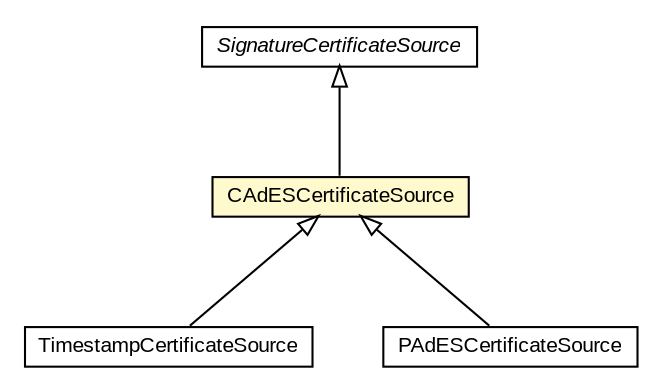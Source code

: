 #!/usr/local/bin/dot
#
# Class diagram 
# Generated by UMLGraph version R5_6-24-gf6e263 (http://www.umlgraph.org/)
#

digraph G {
	edge [fontname="arial",fontsize=10,labelfontname="arial",labelfontsize=10];
	node [fontname="arial",fontsize=10,shape=plaintext];
	nodesep=0.25;
	ranksep=0.5;
	// eu.europa.esig.dss.x509.SignatureCertificateSource
	c182743 [label=<<table title="eu.europa.esig.dss.x509.SignatureCertificateSource" border="0" cellborder="1" cellspacing="0" cellpadding="2" port="p" href="../x509/SignatureCertificateSource.html">
		<tr><td><table border="0" cellspacing="0" cellpadding="1">
<tr><td align="center" balign="center"><font face="arial italic"> SignatureCertificateSource </font></td></tr>
		</table></td></tr>
		</table>>, URL="../x509/SignatureCertificateSource.html", fontname="arial", fontcolor="black", fontsize=10.0];
	// eu.europa.esig.dss.validation.TimestampCertificateSource
	c182839 [label=<<table title="eu.europa.esig.dss.validation.TimestampCertificateSource" border="0" cellborder="1" cellspacing="0" cellpadding="2" port="p" href="./TimestampCertificateSource.html">
		<tr><td><table border="0" cellspacing="0" cellpadding="1">
<tr><td align="center" balign="center"> TimestampCertificateSource </td></tr>
		</table></td></tr>
		</table>>, URL="./TimestampCertificateSource.html", fontname="arial", fontcolor="black", fontsize=10.0];
	// eu.europa.esig.dss.validation.CAdESCertificateSource
	c182875 [label=<<table title="eu.europa.esig.dss.validation.CAdESCertificateSource" border="0" cellborder="1" cellspacing="0" cellpadding="2" port="p" bgcolor="lemonChiffon" href="./CAdESCertificateSource.html">
		<tr><td><table border="0" cellspacing="0" cellpadding="1">
<tr><td align="center" balign="center"> CAdESCertificateSource </td></tr>
		</table></td></tr>
		</table>>, URL="./CAdESCertificateSource.html", fontname="arial", fontcolor="black", fontsize=10.0];
	// eu.europa.esig.dss.pades.validation.PAdESCertificateSource
	c183404 [label=<<table title="eu.europa.esig.dss.pades.validation.PAdESCertificateSource" border="0" cellborder="1" cellspacing="0" cellpadding="2" port="p" href="../pades/validation/PAdESCertificateSource.html">
		<tr><td><table border="0" cellspacing="0" cellpadding="1">
<tr><td align="center" balign="center"> PAdESCertificateSource </td></tr>
		</table></td></tr>
		</table>>, URL="../pades/validation/PAdESCertificateSource.html", fontname="arial", fontcolor="black", fontsize=10.0];
	//eu.europa.esig.dss.validation.TimestampCertificateSource extends eu.europa.esig.dss.validation.CAdESCertificateSource
	c182875:p -> c182839:p [dir=back,arrowtail=empty];
	//eu.europa.esig.dss.validation.CAdESCertificateSource extends eu.europa.esig.dss.x509.SignatureCertificateSource
	c182743:p -> c182875:p [dir=back,arrowtail=empty];
	//eu.europa.esig.dss.pades.validation.PAdESCertificateSource extends eu.europa.esig.dss.validation.CAdESCertificateSource
	c182875:p -> c183404:p [dir=back,arrowtail=empty];
}


